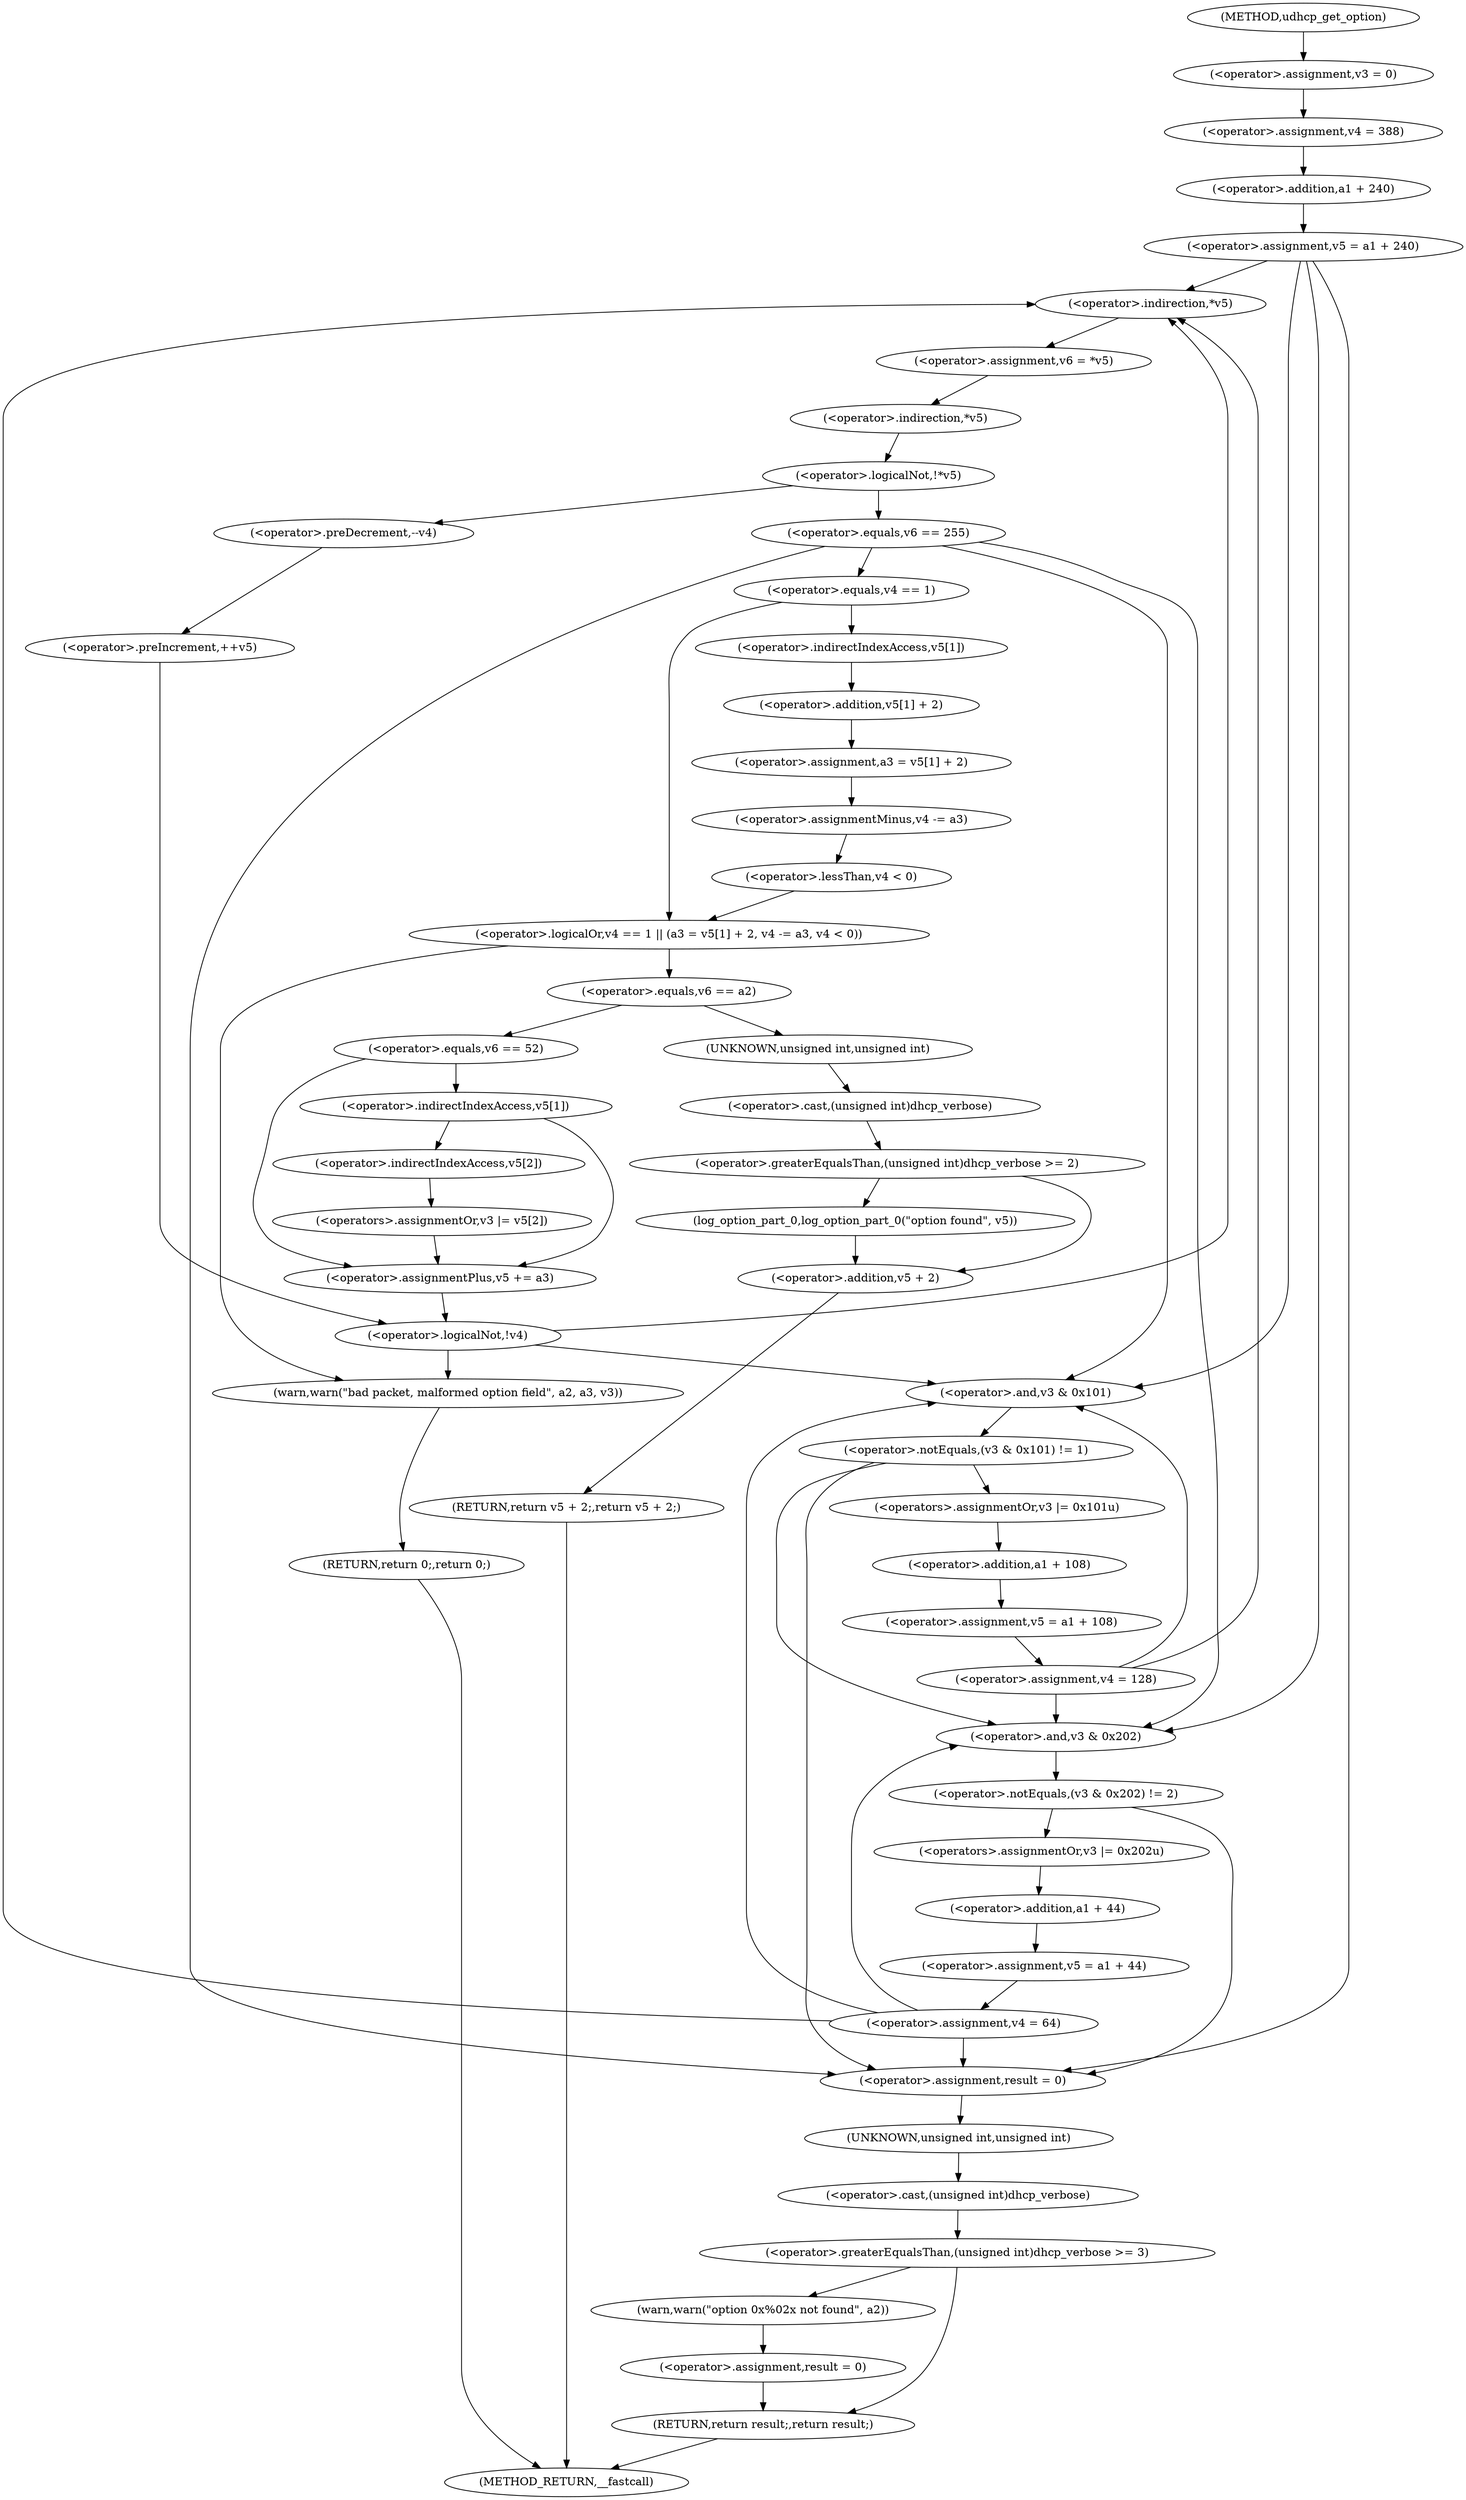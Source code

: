 digraph udhcp_get_option {  
"1000116" [label = "(<operator>.assignment,v3 = 0)" ]
"1000119" [label = "(<operator>.assignment,v4 = 388)" ]
"1000122" [label = "(<operator>.assignment,v5 = a1 + 240)" ]
"1000124" [label = "(<operator>.addition,a1 + 240)" ]
"1000136" [label = "(<operator>.assignment,v6 = *v5)" ]
"1000138" [label = "(<operator>.indirection,*v5)" ]
"1000141" [label = "(<operator>.logicalNot,!*v5)" ]
"1000142" [label = "(<operator>.indirection,*v5)" ]
"1000145" [label = "(<operator>.preDecrement,--v4)" ]
"1000147" [label = "(<operator>.preIncrement,++v5)" ]
"1000151" [label = "(<operator>.equals,v6 == 255)" ]
"1000156" [label = "(<operator>.logicalOr,v4 == 1 || (a3 = v5[1] + 2, v4 -= a3, v4 < 0))" ]
"1000157" [label = "(<operator>.equals,v4 == 1)" ]
"1000161" [label = "(<operator>.assignment,a3 = v5[1] + 2)" ]
"1000163" [label = "(<operator>.addition,v5[1] + 2)" ]
"1000164" [label = "(<operator>.indirectIndexAccess,v5[1])" ]
"1000169" [label = "(<operator>.assignmentMinus,v4 -= a3)" ]
"1000172" [label = "(<operator>.lessThan,v4 < 0)" ]
"1000177" [label = "(warn,warn(\"bad packet, malformed option field\", a2, a3, v3))" ]
"1000182" [label = "(RETURN,return 0;,return 0;)" ]
"1000185" [label = "(<operator>.equals,v6 == a2)" ]
"1000190" [label = "(<operator>.greaterEqualsThan,(unsigned int)dhcp_verbose >= 2)" ]
"1000191" [label = "(<operator>.cast,(unsigned int)dhcp_verbose)" ]
"1000192" [label = "(UNKNOWN,unsigned int,unsigned int)" ]
"1000195" [label = "(log_option_part_0,log_option_part_0(\"option found\", v5))" ]
"1000198" [label = "(RETURN,return v5 + 2;,return v5 + 2;)" ]
"1000199" [label = "(<operator>.addition,v5 + 2)" ]
"1000203" [label = "(<operator>.equals,v6 == 52)" ]
"1000208" [label = "(<operator>.indirectIndexAccess,v5[1])" ]
"1000211" [label = "(<operators>.assignmentOr,v3 |= v5[2])" ]
"1000213" [label = "(<operator>.indirectIndexAccess,v5[2])" ]
"1000216" [label = "(<operator>.assignmentPlus,v5 += a3)" ]
"1000221" [label = "(<operator>.logicalNot,!v4)" ]
"1000225" [label = "(<operator>.notEquals,(v3 & 0x101) != 1)" ]
"1000226" [label = "(<operator>.and,v3 & 0x101)" ]
"1000231" [label = "(<operators>.assignmentOr,v3 |= 0x101u)" ]
"1000234" [label = "(<operator>.assignment,v5 = a1 + 108)" ]
"1000236" [label = "(<operator>.addition,a1 + 108)" ]
"1000239" [label = "(<operator>.assignment,v4 = 128)" ]
"1000243" [label = "(<operator>.notEquals,(v3 & 0x202) != 2)" ]
"1000244" [label = "(<operator>.and,v3 & 0x202)" ]
"1000249" [label = "(<operators>.assignmentOr,v3 |= 0x202u)" ]
"1000252" [label = "(<operator>.assignment,v5 = a1 + 44)" ]
"1000254" [label = "(<operator>.addition,a1 + 44)" ]
"1000257" [label = "(<operator>.assignment,v4 = 64)" ]
"1000260" [label = "(<operator>.assignment,result = 0)" ]
"1000264" [label = "(<operator>.greaterEqualsThan,(unsigned int)dhcp_verbose >= 3)" ]
"1000265" [label = "(<operator>.cast,(unsigned int)dhcp_verbose)" ]
"1000266" [label = "(UNKNOWN,unsigned int,unsigned int)" ]
"1000270" [label = "(warn,warn(\"option 0x%02x not found\", a2))" ]
"1000273" [label = "(<operator>.assignment,result = 0)" ]
"1000276" [label = "(RETURN,return result;,return result;)" ]
"1000106" [label = "(METHOD,udhcp_get_option)" ]
"1000278" [label = "(METHOD_RETURN,__fastcall)" ]
  "1000116" -> "1000119" 
  "1000119" -> "1000124" 
  "1000122" -> "1000138" 
  "1000122" -> "1000226" 
  "1000122" -> "1000244" 
  "1000122" -> "1000260" 
  "1000124" -> "1000122" 
  "1000136" -> "1000142" 
  "1000138" -> "1000136" 
  "1000141" -> "1000145" 
  "1000141" -> "1000151" 
  "1000142" -> "1000141" 
  "1000145" -> "1000147" 
  "1000147" -> "1000221" 
  "1000151" -> "1000226" 
  "1000151" -> "1000244" 
  "1000151" -> "1000260" 
  "1000151" -> "1000157" 
  "1000156" -> "1000177" 
  "1000156" -> "1000185" 
  "1000157" -> "1000156" 
  "1000157" -> "1000164" 
  "1000161" -> "1000169" 
  "1000163" -> "1000161" 
  "1000164" -> "1000163" 
  "1000169" -> "1000172" 
  "1000172" -> "1000156" 
  "1000177" -> "1000182" 
  "1000182" -> "1000278" 
  "1000185" -> "1000192" 
  "1000185" -> "1000203" 
  "1000190" -> "1000195" 
  "1000190" -> "1000199" 
  "1000191" -> "1000190" 
  "1000192" -> "1000191" 
  "1000195" -> "1000199" 
  "1000198" -> "1000278" 
  "1000199" -> "1000198" 
  "1000203" -> "1000208" 
  "1000203" -> "1000216" 
  "1000208" -> "1000213" 
  "1000208" -> "1000216" 
  "1000211" -> "1000216" 
  "1000213" -> "1000211" 
  "1000216" -> "1000221" 
  "1000221" -> "1000138" 
  "1000221" -> "1000226" 
  "1000221" -> "1000177" 
  "1000225" -> "1000244" 
  "1000225" -> "1000260" 
  "1000225" -> "1000231" 
  "1000226" -> "1000225" 
  "1000231" -> "1000236" 
  "1000234" -> "1000239" 
  "1000236" -> "1000234" 
  "1000239" -> "1000138" 
  "1000239" -> "1000226" 
  "1000239" -> "1000244" 
  "1000243" -> "1000260" 
  "1000243" -> "1000249" 
  "1000244" -> "1000243" 
  "1000249" -> "1000254" 
  "1000252" -> "1000257" 
  "1000254" -> "1000252" 
  "1000257" -> "1000138" 
  "1000257" -> "1000226" 
  "1000257" -> "1000244" 
  "1000257" -> "1000260" 
  "1000260" -> "1000266" 
  "1000264" -> "1000270" 
  "1000264" -> "1000276" 
  "1000265" -> "1000264" 
  "1000266" -> "1000265" 
  "1000270" -> "1000273" 
  "1000273" -> "1000276" 
  "1000276" -> "1000278" 
  "1000106" -> "1000116" 
}
